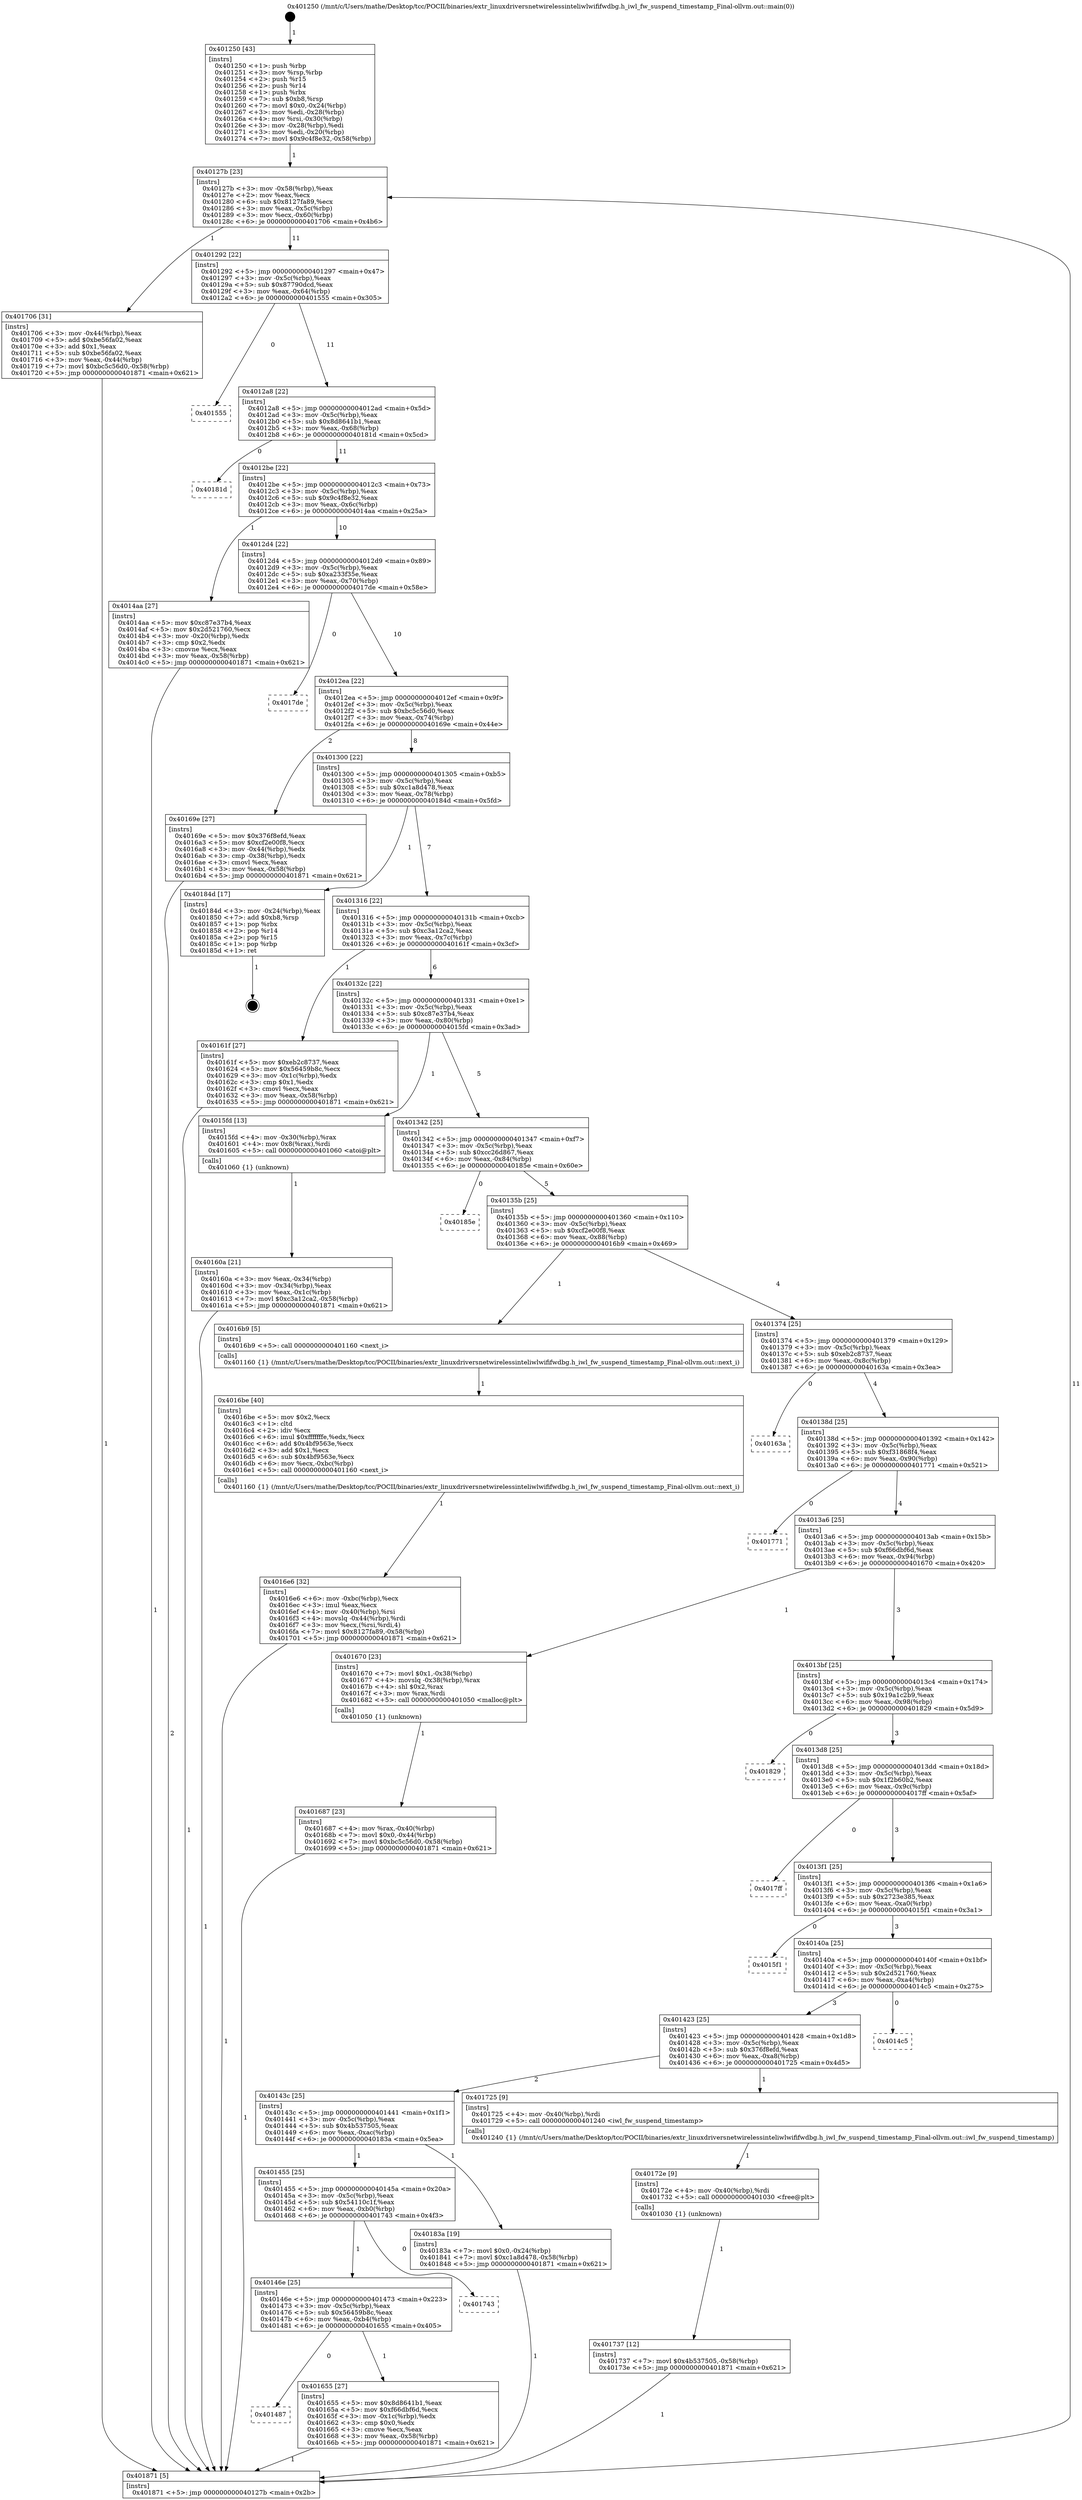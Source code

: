 digraph "0x401250" {
  label = "0x401250 (/mnt/c/Users/mathe/Desktop/tcc/POCII/binaries/extr_linuxdriversnetwirelessinteliwlwififwdbg.h_iwl_fw_suspend_timestamp_Final-ollvm.out::main(0))"
  labelloc = "t"
  node[shape=record]

  Entry [label="",width=0.3,height=0.3,shape=circle,fillcolor=black,style=filled]
  "0x40127b" [label="{
     0x40127b [23]\l
     | [instrs]\l
     &nbsp;&nbsp;0x40127b \<+3\>: mov -0x58(%rbp),%eax\l
     &nbsp;&nbsp;0x40127e \<+2\>: mov %eax,%ecx\l
     &nbsp;&nbsp;0x401280 \<+6\>: sub $0x8127fa89,%ecx\l
     &nbsp;&nbsp;0x401286 \<+3\>: mov %eax,-0x5c(%rbp)\l
     &nbsp;&nbsp;0x401289 \<+3\>: mov %ecx,-0x60(%rbp)\l
     &nbsp;&nbsp;0x40128c \<+6\>: je 0000000000401706 \<main+0x4b6\>\l
  }"]
  "0x401706" [label="{
     0x401706 [31]\l
     | [instrs]\l
     &nbsp;&nbsp;0x401706 \<+3\>: mov -0x44(%rbp),%eax\l
     &nbsp;&nbsp;0x401709 \<+5\>: add $0xbe56fa02,%eax\l
     &nbsp;&nbsp;0x40170e \<+3\>: add $0x1,%eax\l
     &nbsp;&nbsp;0x401711 \<+5\>: sub $0xbe56fa02,%eax\l
     &nbsp;&nbsp;0x401716 \<+3\>: mov %eax,-0x44(%rbp)\l
     &nbsp;&nbsp;0x401719 \<+7\>: movl $0xbc5c56d0,-0x58(%rbp)\l
     &nbsp;&nbsp;0x401720 \<+5\>: jmp 0000000000401871 \<main+0x621\>\l
  }"]
  "0x401292" [label="{
     0x401292 [22]\l
     | [instrs]\l
     &nbsp;&nbsp;0x401292 \<+5\>: jmp 0000000000401297 \<main+0x47\>\l
     &nbsp;&nbsp;0x401297 \<+3\>: mov -0x5c(%rbp),%eax\l
     &nbsp;&nbsp;0x40129a \<+5\>: sub $0x87790dcd,%eax\l
     &nbsp;&nbsp;0x40129f \<+3\>: mov %eax,-0x64(%rbp)\l
     &nbsp;&nbsp;0x4012a2 \<+6\>: je 0000000000401555 \<main+0x305\>\l
  }"]
  Exit [label="",width=0.3,height=0.3,shape=circle,fillcolor=black,style=filled,peripheries=2]
  "0x401555" [label="{
     0x401555\l
  }", style=dashed]
  "0x4012a8" [label="{
     0x4012a8 [22]\l
     | [instrs]\l
     &nbsp;&nbsp;0x4012a8 \<+5\>: jmp 00000000004012ad \<main+0x5d\>\l
     &nbsp;&nbsp;0x4012ad \<+3\>: mov -0x5c(%rbp),%eax\l
     &nbsp;&nbsp;0x4012b0 \<+5\>: sub $0x8d8641b1,%eax\l
     &nbsp;&nbsp;0x4012b5 \<+3\>: mov %eax,-0x68(%rbp)\l
     &nbsp;&nbsp;0x4012b8 \<+6\>: je 000000000040181d \<main+0x5cd\>\l
  }"]
  "0x401737" [label="{
     0x401737 [12]\l
     | [instrs]\l
     &nbsp;&nbsp;0x401737 \<+7\>: movl $0x4b537505,-0x58(%rbp)\l
     &nbsp;&nbsp;0x40173e \<+5\>: jmp 0000000000401871 \<main+0x621\>\l
  }"]
  "0x40181d" [label="{
     0x40181d\l
  }", style=dashed]
  "0x4012be" [label="{
     0x4012be [22]\l
     | [instrs]\l
     &nbsp;&nbsp;0x4012be \<+5\>: jmp 00000000004012c3 \<main+0x73\>\l
     &nbsp;&nbsp;0x4012c3 \<+3\>: mov -0x5c(%rbp),%eax\l
     &nbsp;&nbsp;0x4012c6 \<+5\>: sub $0x9c4f8e32,%eax\l
     &nbsp;&nbsp;0x4012cb \<+3\>: mov %eax,-0x6c(%rbp)\l
     &nbsp;&nbsp;0x4012ce \<+6\>: je 00000000004014aa \<main+0x25a\>\l
  }"]
  "0x40172e" [label="{
     0x40172e [9]\l
     | [instrs]\l
     &nbsp;&nbsp;0x40172e \<+4\>: mov -0x40(%rbp),%rdi\l
     &nbsp;&nbsp;0x401732 \<+5\>: call 0000000000401030 \<free@plt\>\l
     | [calls]\l
     &nbsp;&nbsp;0x401030 \{1\} (unknown)\l
  }"]
  "0x4014aa" [label="{
     0x4014aa [27]\l
     | [instrs]\l
     &nbsp;&nbsp;0x4014aa \<+5\>: mov $0xc87e37b4,%eax\l
     &nbsp;&nbsp;0x4014af \<+5\>: mov $0x2d521760,%ecx\l
     &nbsp;&nbsp;0x4014b4 \<+3\>: mov -0x20(%rbp),%edx\l
     &nbsp;&nbsp;0x4014b7 \<+3\>: cmp $0x2,%edx\l
     &nbsp;&nbsp;0x4014ba \<+3\>: cmovne %ecx,%eax\l
     &nbsp;&nbsp;0x4014bd \<+3\>: mov %eax,-0x58(%rbp)\l
     &nbsp;&nbsp;0x4014c0 \<+5\>: jmp 0000000000401871 \<main+0x621\>\l
  }"]
  "0x4012d4" [label="{
     0x4012d4 [22]\l
     | [instrs]\l
     &nbsp;&nbsp;0x4012d4 \<+5\>: jmp 00000000004012d9 \<main+0x89\>\l
     &nbsp;&nbsp;0x4012d9 \<+3\>: mov -0x5c(%rbp),%eax\l
     &nbsp;&nbsp;0x4012dc \<+5\>: sub $0xa233f35e,%eax\l
     &nbsp;&nbsp;0x4012e1 \<+3\>: mov %eax,-0x70(%rbp)\l
     &nbsp;&nbsp;0x4012e4 \<+6\>: je 00000000004017de \<main+0x58e\>\l
  }"]
  "0x401871" [label="{
     0x401871 [5]\l
     | [instrs]\l
     &nbsp;&nbsp;0x401871 \<+5\>: jmp 000000000040127b \<main+0x2b\>\l
  }"]
  "0x401250" [label="{
     0x401250 [43]\l
     | [instrs]\l
     &nbsp;&nbsp;0x401250 \<+1\>: push %rbp\l
     &nbsp;&nbsp;0x401251 \<+3\>: mov %rsp,%rbp\l
     &nbsp;&nbsp;0x401254 \<+2\>: push %r15\l
     &nbsp;&nbsp;0x401256 \<+2\>: push %r14\l
     &nbsp;&nbsp;0x401258 \<+1\>: push %rbx\l
     &nbsp;&nbsp;0x401259 \<+7\>: sub $0xb8,%rsp\l
     &nbsp;&nbsp;0x401260 \<+7\>: movl $0x0,-0x24(%rbp)\l
     &nbsp;&nbsp;0x401267 \<+3\>: mov %edi,-0x28(%rbp)\l
     &nbsp;&nbsp;0x40126a \<+4\>: mov %rsi,-0x30(%rbp)\l
     &nbsp;&nbsp;0x40126e \<+3\>: mov -0x28(%rbp),%edi\l
     &nbsp;&nbsp;0x401271 \<+3\>: mov %edi,-0x20(%rbp)\l
     &nbsp;&nbsp;0x401274 \<+7\>: movl $0x9c4f8e32,-0x58(%rbp)\l
  }"]
  "0x4016e6" [label="{
     0x4016e6 [32]\l
     | [instrs]\l
     &nbsp;&nbsp;0x4016e6 \<+6\>: mov -0xbc(%rbp),%ecx\l
     &nbsp;&nbsp;0x4016ec \<+3\>: imul %eax,%ecx\l
     &nbsp;&nbsp;0x4016ef \<+4\>: mov -0x40(%rbp),%rsi\l
     &nbsp;&nbsp;0x4016f3 \<+4\>: movslq -0x44(%rbp),%rdi\l
     &nbsp;&nbsp;0x4016f7 \<+3\>: mov %ecx,(%rsi,%rdi,4)\l
     &nbsp;&nbsp;0x4016fa \<+7\>: movl $0x8127fa89,-0x58(%rbp)\l
     &nbsp;&nbsp;0x401701 \<+5\>: jmp 0000000000401871 \<main+0x621\>\l
  }"]
  "0x4017de" [label="{
     0x4017de\l
  }", style=dashed]
  "0x4012ea" [label="{
     0x4012ea [22]\l
     | [instrs]\l
     &nbsp;&nbsp;0x4012ea \<+5\>: jmp 00000000004012ef \<main+0x9f\>\l
     &nbsp;&nbsp;0x4012ef \<+3\>: mov -0x5c(%rbp),%eax\l
     &nbsp;&nbsp;0x4012f2 \<+5\>: sub $0xbc5c56d0,%eax\l
     &nbsp;&nbsp;0x4012f7 \<+3\>: mov %eax,-0x74(%rbp)\l
     &nbsp;&nbsp;0x4012fa \<+6\>: je 000000000040169e \<main+0x44e\>\l
  }"]
  "0x4016be" [label="{
     0x4016be [40]\l
     | [instrs]\l
     &nbsp;&nbsp;0x4016be \<+5\>: mov $0x2,%ecx\l
     &nbsp;&nbsp;0x4016c3 \<+1\>: cltd\l
     &nbsp;&nbsp;0x4016c4 \<+2\>: idiv %ecx\l
     &nbsp;&nbsp;0x4016c6 \<+6\>: imul $0xfffffffe,%edx,%ecx\l
     &nbsp;&nbsp;0x4016cc \<+6\>: add $0x4bf9563e,%ecx\l
     &nbsp;&nbsp;0x4016d2 \<+3\>: add $0x1,%ecx\l
     &nbsp;&nbsp;0x4016d5 \<+6\>: sub $0x4bf9563e,%ecx\l
     &nbsp;&nbsp;0x4016db \<+6\>: mov %ecx,-0xbc(%rbp)\l
     &nbsp;&nbsp;0x4016e1 \<+5\>: call 0000000000401160 \<next_i\>\l
     | [calls]\l
     &nbsp;&nbsp;0x401160 \{1\} (/mnt/c/Users/mathe/Desktop/tcc/POCII/binaries/extr_linuxdriversnetwirelessinteliwlwififwdbg.h_iwl_fw_suspend_timestamp_Final-ollvm.out::next_i)\l
  }"]
  "0x40169e" [label="{
     0x40169e [27]\l
     | [instrs]\l
     &nbsp;&nbsp;0x40169e \<+5\>: mov $0x376f8efd,%eax\l
     &nbsp;&nbsp;0x4016a3 \<+5\>: mov $0xcf2e00f8,%ecx\l
     &nbsp;&nbsp;0x4016a8 \<+3\>: mov -0x44(%rbp),%edx\l
     &nbsp;&nbsp;0x4016ab \<+3\>: cmp -0x38(%rbp),%edx\l
     &nbsp;&nbsp;0x4016ae \<+3\>: cmovl %ecx,%eax\l
     &nbsp;&nbsp;0x4016b1 \<+3\>: mov %eax,-0x58(%rbp)\l
     &nbsp;&nbsp;0x4016b4 \<+5\>: jmp 0000000000401871 \<main+0x621\>\l
  }"]
  "0x401300" [label="{
     0x401300 [22]\l
     | [instrs]\l
     &nbsp;&nbsp;0x401300 \<+5\>: jmp 0000000000401305 \<main+0xb5\>\l
     &nbsp;&nbsp;0x401305 \<+3\>: mov -0x5c(%rbp),%eax\l
     &nbsp;&nbsp;0x401308 \<+5\>: sub $0xc1a8d478,%eax\l
     &nbsp;&nbsp;0x40130d \<+3\>: mov %eax,-0x78(%rbp)\l
     &nbsp;&nbsp;0x401310 \<+6\>: je 000000000040184d \<main+0x5fd\>\l
  }"]
  "0x401687" [label="{
     0x401687 [23]\l
     | [instrs]\l
     &nbsp;&nbsp;0x401687 \<+4\>: mov %rax,-0x40(%rbp)\l
     &nbsp;&nbsp;0x40168b \<+7\>: movl $0x0,-0x44(%rbp)\l
     &nbsp;&nbsp;0x401692 \<+7\>: movl $0xbc5c56d0,-0x58(%rbp)\l
     &nbsp;&nbsp;0x401699 \<+5\>: jmp 0000000000401871 \<main+0x621\>\l
  }"]
  "0x40184d" [label="{
     0x40184d [17]\l
     | [instrs]\l
     &nbsp;&nbsp;0x40184d \<+3\>: mov -0x24(%rbp),%eax\l
     &nbsp;&nbsp;0x401850 \<+7\>: add $0xb8,%rsp\l
     &nbsp;&nbsp;0x401857 \<+1\>: pop %rbx\l
     &nbsp;&nbsp;0x401858 \<+2\>: pop %r14\l
     &nbsp;&nbsp;0x40185a \<+2\>: pop %r15\l
     &nbsp;&nbsp;0x40185c \<+1\>: pop %rbp\l
     &nbsp;&nbsp;0x40185d \<+1\>: ret\l
  }"]
  "0x401316" [label="{
     0x401316 [22]\l
     | [instrs]\l
     &nbsp;&nbsp;0x401316 \<+5\>: jmp 000000000040131b \<main+0xcb\>\l
     &nbsp;&nbsp;0x40131b \<+3\>: mov -0x5c(%rbp),%eax\l
     &nbsp;&nbsp;0x40131e \<+5\>: sub $0xc3a12ca2,%eax\l
     &nbsp;&nbsp;0x401323 \<+3\>: mov %eax,-0x7c(%rbp)\l
     &nbsp;&nbsp;0x401326 \<+6\>: je 000000000040161f \<main+0x3cf\>\l
  }"]
  "0x401487" [label="{
     0x401487\l
  }", style=dashed]
  "0x40161f" [label="{
     0x40161f [27]\l
     | [instrs]\l
     &nbsp;&nbsp;0x40161f \<+5\>: mov $0xeb2c8737,%eax\l
     &nbsp;&nbsp;0x401624 \<+5\>: mov $0x56459b8c,%ecx\l
     &nbsp;&nbsp;0x401629 \<+3\>: mov -0x1c(%rbp),%edx\l
     &nbsp;&nbsp;0x40162c \<+3\>: cmp $0x1,%edx\l
     &nbsp;&nbsp;0x40162f \<+3\>: cmovl %ecx,%eax\l
     &nbsp;&nbsp;0x401632 \<+3\>: mov %eax,-0x58(%rbp)\l
     &nbsp;&nbsp;0x401635 \<+5\>: jmp 0000000000401871 \<main+0x621\>\l
  }"]
  "0x40132c" [label="{
     0x40132c [22]\l
     | [instrs]\l
     &nbsp;&nbsp;0x40132c \<+5\>: jmp 0000000000401331 \<main+0xe1\>\l
     &nbsp;&nbsp;0x401331 \<+3\>: mov -0x5c(%rbp),%eax\l
     &nbsp;&nbsp;0x401334 \<+5\>: sub $0xc87e37b4,%eax\l
     &nbsp;&nbsp;0x401339 \<+3\>: mov %eax,-0x80(%rbp)\l
     &nbsp;&nbsp;0x40133c \<+6\>: je 00000000004015fd \<main+0x3ad\>\l
  }"]
  "0x401655" [label="{
     0x401655 [27]\l
     | [instrs]\l
     &nbsp;&nbsp;0x401655 \<+5\>: mov $0x8d8641b1,%eax\l
     &nbsp;&nbsp;0x40165a \<+5\>: mov $0xf66dbf6d,%ecx\l
     &nbsp;&nbsp;0x40165f \<+3\>: mov -0x1c(%rbp),%edx\l
     &nbsp;&nbsp;0x401662 \<+3\>: cmp $0x0,%edx\l
     &nbsp;&nbsp;0x401665 \<+3\>: cmove %ecx,%eax\l
     &nbsp;&nbsp;0x401668 \<+3\>: mov %eax,-0x58(%rbp)\l
     &nbsp;&nbsp;0x40166b \<+5\>: jmp 0000000000401871 \<main+0x621\>\l
  }"]
  "0x4015fd" [label="{
     0x4015fd [13]\l
     | [instrs]\l
     &nbsp;&nbsp;0x4015fd \<+4\>: mov -0x30(%rbp),%rax\l
     &nbsp;&nbsp;0x401601 \<+4\>: mov 0x8(%rax),%rdi\l
     &nbsp;&nbsp;0x401605 \<+5\>: call 0000000000401060 \<atoi@plt\>\l
     | [calls]\l
     &nbsp;&nbsp;0x401060 \{1\} (unknown)\l
  }"]
  "0x401342" [label="{
     0x401342 [25]\l
     | [instrs]\l
     &nbsp;&nbsp;0x401342 \<+5\>: jmp 0000000000401347 \<main+0xf7\>\l
     &nbsp;&nbsp;0x401347 \<+3\>: mov -0x5c(%rbp),%eax\l
     &nbsp;&nbsp;0x40134a \<+5\>: sub $0xcc26d867,%eax\l
     &nbsp;&nbsp;0x40134f \<+6\>: mov %eax,-0x84(%rbp)\l
     &nbsp;&nbsp;0x401355 \<+6\>: je 000000000040185e \<main+0x60e\>\l
  }"]
  "0x40160a" [label="{
     0x40160a [21]\l
     | [instrs]\l
     &nbsp;&nbsp;0x40160a \<+3\>: mov %eax,-0x34(%rbp)\l
     &nbsp;&nbsp;0x40160d \<+3\>: mov -0x34(%rbp),%eax\l
     &nbsp;&nbsp;0x401610 \<+3\>: mov %eax,-0x1c(%rbp)\l
     &nbsp;&nbsp;0x401613 \<+7\>: movl $0xc3a12ca2,-0x58(%rbp)\l
     &nbsp;&nbsp;0x40161a \<+5\>: jmp 0000000000401871 \<main+0x621\>\l
  }"]
  "0x40146e" [label="{
     0x40146e [25]\l
     | [instrs]\l
     &nbsp;&nbsp;0x40146e \<+5\>: jmp 0000000000401473 \<main+0x223\>\l
     &nbsp;&nbsp;0x401473 \<+3\>: mov -0x5c(%rbp),%eax\l
     &nbsp;&nbsp;0x401476 \<+5\>: sub $0x56459b8c,%eax\l
     &nbsp;&nbsp;0x40147b \<+6\>: mov %eax,-0xb4(%rbp)\l
     &nbsp;&nbsp;0x401481 \<+6\>: je 0000000000401655 \<main+0x405\>\l
  }"]
  "0x40185e" [label="{
     0x40185e\l
  }", style=dashed]
  "0x40135b" [label="{
     0x40135b [25]\l
     | [instrs]\l
     &nbsp;&nbsp;0x40135b \<+5\>: jmp 0000000000401360 \<main+0x110\>\l
     &nbsp;&nbsp;0x401360 \<+3\>: mov -0x5c(%rbp),%eax\l
     &nbsp;&nbsp;0x401363 \<+5\>: sub $0xcf2e00f8,%eax\l
     &nbsp;&nbsp;0x401368 \<+6\>: mov %eax,-0x88(%rbp)\l
     &nbsp;&nbsp;0x40136e \<+6\>: je 00000000004016b9 \<main+0x469\>\l
  }"]
  "0x401743" [label="{
     0x401743\l
  }", style=dashed]
  "0x4016b9" [label="{
     0x4016b9 [5]\l
     | [instrs]\l
     &nbsp;&nbsp;0x4016b9 \<+5\>: call 0000000000401160 \<next_i\>\l
     | [calls]\l
     &nbsp;&nbsp;0x401160 \{1\} (/mnt/c/Users/mathe/Desktop/tcc/POCII/binaries/extr_linuxdriversnetwirelessinteliwlwififwdbg.h_iwl_fw_suspend_timestamp_Final-ollvm.out::next_i)\l
  }"]
  "0x401374" [label="{
     0x401374 [25]\l
     | [instrs]\l
     &nbsp;&nbsp;0x401374 \<+5\>: jmp 0000000000401379 \<main+0x129\>\l
     &nbsp;&nbsp;0x401379 \<+3\>: mov -0x5c(%rbp),%eax\l
     &nbsp;&nbsp;0x40137c \<+5\>: sub $0xeb2c8737,%eax\l
     &nbsp;&nbsp;0x401381 \<+6\>: mov %eax,-0x8c(%rbp)\l
     &nbsp;&nbsp;0x401387 \<+6\>: je 000000000040163a \<main+0x3ea\>\l
  }"]
  "0x401455" [label="{
     0x401455 [25]\l
     | [instrs]\l
     &nbsp;&nbsp;0x401455 \<+5\>: jmp 000000000040145a \<main+0x20a\>\l
     &nbsp;&nbsp;0x40145a \<+3\>: mov -0x5c(%rbp),%eax\l
     &nbsp;&nbsp;0x40145d \<+5\>: sub $0x54110c1f,%eax\l
     &nbsp;&nbsp;0x401462 \<+6\>: mov %eax,-0xb0(%rbp)\l
     &nbsp;&nbsp;0x401468 \<+6\>: je 0000000000401743 \<main+0x4f3\>\l
  }"]
  "0x40163a" [label="{
     0x40163a\l
  }", style=dashed]
  "0x40138d" [label="{
     0x40138d [25]\l
     | [instrs]\l
     &nbsp;&nbsp;0x40138d \<+5\>: jmp 0000000000401392 \<main+0x142\>\l
     &nbsp;&nbsp;0x401392 \<+3\>: mov -0x5c(%rbp),%eax\l
     &nbsp;&nbsp;0x401395 \<+5\>: sub $0xf31868f4,%eax\l
     &nbsp;&nbsp;0x40139a \<+6\>: mov %eax,-0x90(%rbp)\l
     &nbsp;&nbsp;0x4013a0 \<+6\>: je 0000000000401771 \<main+0x521\>\l
  }"]
  "0x40183a" [label="{
     0x40183a [19]\l
     | [instrs]\l
     &nbsp;&nbsp;0x40183a \<+7\>: movl $0x0,-0x24(%rbp)\l
     &nbsp;&nbsp;0x401841 \<+7\>: movl $0xc1a8d478,-0x58(%rbp)\l
     &nbsp;&nbsp;0x401848 \<+5\>: jmp 0000000000401871 \<main+0x621\>\l
  }"]
  "0x401771" [label="{
     0x401771\l
  }", style=dashed]
  "0x4013a6" [label="{
     0x4013a6 [25]\l
     | [instrs]\l
     &nbsp;&nbsp;0x4013a6 \<+5\>: jmp 00000000004013ab \<main+0x15b\>\l
     &nbsp;&nbsp;0x4013ab \<+3\>: mov -0x5c(%rbp),%eax\l
     &nbsp;&nbsp;0x4013ae \<+5\>: sub $0xf66dbf6d,%eax\l
     &nbsp;&nbsp;0x4013b3 \<+6\>: mov %eax,-0x94(%rbp)\l
     &nbsp;&nbsp;0x4013b9 \<+6\>: je 0000000000401670 \<main+0x420\>\l
  }"]
  "0x40143c" [label="{
     0x40143c [25]\l
     | [instrs]\l
     &nbsp;&nbsp;0x40143c \<+5\>: jmp 0000000000401441 \<main+0x1f1\>\l
     &nbsp;&nbsp;0x401441 \<+3\>: mov -0x5c(%rbp),%eax\l
     &nbsp;&nbsp;0x401444 \<+5\>: sub $0x4b537505,%eax\l
     &nbsp;&nbsp;0x401449 \<+6\>: mov %eax,-0xac(%rbp)\l
     &nbsp;&nbsp;0x40144f \<+6\>: je 000000000040183a \<main+0x5ea\>\l
  }"]
  "0x401670" [label="{
     0x401670 [23]\l
     | [instrs]\l
     &nbsp;&nbsp;0x401670 \<+7\>: movl $0x1,-0x38(%rbp)\l
     &nbsp;&nbsp;0x401677 \<+4\>: movslq -0x38(%rbp),%rax\l
     &nbsp;&nbsp;0x40167b \<+4\>: shl $0x2,%rax\l
     &nbsp;&nbsp;0x40167f \<+3\>: mov %rax,%rdi\l
     &nbsp;&nbsp;0x401682 \<+5\>: call 0000000000401050 \<malloc@plt\>\l
     | [calls]\l
     &nbsp;&nbsp;0x401050 \{1\} (unknown)\l
  }"]
  "0x4013bf" [label="{
     0x4013bf [25]\l
     | [instrs]\l
     &nbsp;&nbsp;0x4013bf \<+5\>: jmp 00000000004013c4 \<main+0x174\>\l
     &nbsp;&nbsp;0x4013c4 \<+3\>: mov -0x5c(%rbp),%eax\l
     &nbsp;&nbsp;0x4013c7 \<+5\>: sub $0x19a1c2b9,%eax\l
     &nbsp;&nbsp;0x4013cc \<+6\>: mov %eax,-0x98(%rbp)\l
     &nbsp;&nbsp;0x4013d2 \<+6\>: je 0000000000401829 \<main+0x5d9\>\l
  }"]
  "0x401725" [label="{
     0x401725 [9]\l
     | [instrs]\l
     &nbsp;&nbsp;0x401725 \<+4\>: mov -0x40(%rbp),%rdi\l
     &nbsp;&nbsp;0x401729 \<+5\>: call 0000000000401240 \<iwl_fw_suspend_timestamp\>\l
     | [calls]\l
     &nbsp;&nbsp;0x401240 \{1\} (/mnt/c/Users/mathe/Desktop/tcc/POCII/binaries/extr_linuxdriversnetwirelessinteliwlwififwdbg.h_iwl_fw_suspend_timestamp_Final-ollvm.out::iwl_fw_suspend_timestamp)\l
  }"]
  "0x401829" [label="{
     0x401829\l
  }", style=dashed]
  "0x4013d8" [label="{
     0x4013d8 [25]\l
     | [instrs]\l
     &nbsp;&nbsp;0x4013d8 \<+5\>: jmp 00000000004013dd \<main+0x18d\>\l
     &nbsp;&nbsp;0x4013dd \<+3\>: mov -0x5c(%rbp),%eax\l
     &nbsp;&nbsp;0x4013e0 \<+5\>: sub $0x1f2b60b2,%eax\l
     &nbsp;&nbsp;0x4013e5 \<+6\>: mov %eax,-0x9c(%rbp)\l
     &nbsp;&nbsp;0x4013eb \<+6\>: je 00000000004017ff \<main+0x5af\>\l
  }"]
  "0x401423" [label="{
     0x401423 [25]\l
     | [instrs]\l
     &nbsp;&nbsp;0x401423 \<+5\>: jmp 0000000000401428 \<main+0x1d8\>\l
     &nbsp;&nbsp;0x401428 \<+3\>: mov -0x5c(%rbp),%eax\l
     &nbsp;&nbsp;0x40142b \<+5\>: sub $0x376f8efd,%eax\l
     &nbsp;&nbsp;0x401430 \<+6\>: mov %eax,-0xa8(%rbp)\l
     &nbsp;&nbsp;0x401436 \<+6\>: je 0000000000401725 \<main+0x4d5\>\l
  }"]
  "0x4017ff" [label="{
     0x4017ff\l
  }", style=dashed]
  "0x4013f1" [label="{
     0x4013f1 [25]\l
     | [instrs]\l
     &nbsp;&nbsp;0x4013f1 \<+5\>: jmp 00000000004013f6 \<main+0x1a6\>\l
     &nbsp;&nbsp;0x4013f6 \<+3\>: mov -0x5c(%rbp),%eax\l
     &nbsp;&nbsp;0x4013f9 \<+5\>: sub $0x2723e385,%eax\l
     &nbsp;&nbsp;0x4013fe \<+6\>: mov %eax,-0xa0(%rbp)\l
     &nbsp;&nbsp;0x401404 \<+6\>: je 00000000004015f1 \<main+0x3a1\>\l
  }"]
  "0x4014c5" [label="{
     0x4014c5\l
  }", style=dashed]
  "0x4015f1" [label="{
     0x4015f1\l
  }", style=dashed]
  "0x40140a" [label="{
     0x40140a [25]\l
     | [instrs]\l
     &nbsp;&nbsp;0x40140a \<+5\>: jmp 000000000040140f \<main+0x1bf\>\l
     &nbsp;&nbsp;0x40140f \<+3\>: mov -0x5c(%rbp),%eax\l
     &nbsp;&nbsp;0x401412 \<+5\>: sub $0x2d521760,%eax\l
     &nbsp;&nbsp;0x401417 \<+6\>: mov %eax,-0xa4(%rbp)\l
     &nbsp;&nbsp;0x40141d \<+6\>: je 00000000004014c5 \<main+0x275\>\l
  }"]
  Entry -> "0x401250" [label=" 1"]
  "0x40127b" -> "0x401706" [label=" 1"]
  "0x40127b" -> "0x401292" [label=" 11"]
  "0x40184d" -> Exit [label=" 1"]
  "0x401292" -> "0x401555" [label=" 0"]
  "0x401292" -> "0x4012a8" [label=" 11"]
  "0x40183a" -> "0x401871" [label=" 1"]
  "0x4012a8" -> "0x40181d" [label=" 0"]
  "0x4012a8" -> "0x4012be" [label=" 11"]
  "0x401737" -> "0x401871" [label=" 1"]
  "0x4012be" -> "0x4014aa" [label=" 1"]
  "0x4012be" -> "0x4012d4" [label=" 10"]
  "0x4014aa" -> "0x401871" [label=" 1"]
  "0x401250" -> "0x40127b" [label=" 1"]
  "0x401871" -> "0x40127b" [label=" 11"]
  "0x40172e" -> "0x401737" [label=" 1"]
  "0x4012d4" -> "0x4017de" [label=" 0"]
  "0x4012d4" -> "0x4012ea" [label=" 10"]
  "0x401725" -> "0x40172e" [label=" 1"]
  "0x4012ea" -> "0x40169e" [label=" 2"]
  "0x4012ea" -> "0x401300" [label=" 8"]
  "0x401706" -> "0x401871" [label=" 1"]
  "0x401300" -> "0x40184d" [label=" 1"]
  "0x401300" -> "0x401316" [label=" 7"]
  "0x4016e6" -> "0x401871" [label=" 1"]
  "0x401316" -> "0x40161f" [label=" 1"]
  "0x401316" -> "0x40132c" [label=" 6"]
  "0x4016be" -> "0x4016e6" [label=" 1"]
  "0x40132c" -> "0x4015fd" [label=" 1"]
  "0x40132c" -> "0x401342" [label=" 5"]
  "0x4015fd" -> "0x40160a" [label=" 1"]
  "0x40160a" -> "0x401871" [label=" 1"]
  "0x40161f" -> "0x401871" [label=" 1"]
  "0x4016b9" -> "0x4016be" [label=" 1"]
  "0x401342" -> "0x40185e" [label=" 0"]
  "0x401342" -> "0x40135b" [label=" 5"]
  "0x401687" -> "0x401871" [label=" 1"]
  "0x40135b" -> "0x4016b9" [label=" 1"]
  "0x40135b" -> "0x401374" [label=" 4"]
  "0x401670" -> "0x401687" [label=" 1"]
  "0x401374" -> "0x40163a" [label=" 0"]
  "0x401374" -> "0x40138d" [label=" 4"]
  "0x40146e" -> "0x401487" [label=" 0"]
  "0x40138d" -> "0x401771" [label=" 0"]
  "0x40138d" -> "0x4013a6" [label=" 4"]
  "0x40146e" -> "0x401655" [label=" 1"]
  "0x4013a6" -> "0x401670" [label=" 1"]
  "0x4013a6" -> "0x4013bf" [label=" 3"]
  "0x401455" -> "0x40146e" [label=" 1"]
  "0x4013bf" -> "0x401829" [label=" 0"]
  "0x4013bf" -> "0x4013d8" [label=" 3"]
  "0x401455" -> "0x401743" [label=" 0"]
  "0x4013d8" -> "0x4017ff" [label=" 0"]
  "0x4013d8" -> "0x4013f1" [label=" 3"]
  "0x40143c" -> "0x401455" [label=" 1"]
  "0x4013f1" -> "0x4015f1" [label=" 0"]
  "0x4013f1" -> "0x40140a" [label=" 3"]
  "0x40143c" -> "0x40183a" [label=" 1"]
  "0x40140a" -> "0x4014c5" [label=" 0"]
  "0x40140a" -> "0x401423" [label=" 3"]
  "0x401655" -> "0x401871" [label=" 1"]
  "0x401423" -> "0x401725" [label=" 1"]
  "0x401423" -> "0x40143c" [label=" 2"]
  "0x40169e" -> "0x401871" [label=" 2"]
}
